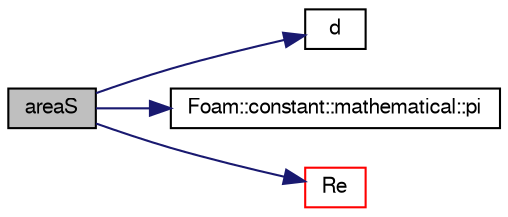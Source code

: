 digraph "areaS"
{
  bgcolor="transparent";
  edge [fontname="FreeSans",fontsize="10",labelfontname="FreeSans",labelfontsize="10"];
  node [fontname="FreeSans",fontsize="10",shape=record];
  rankdir="LR";
  Node197 [label="areaS",height=0.2,width=0.4,color="black", fillcolor="grey75", style="filled", fontcolor="black"];
  Node197 -> Node198 [color="midnightblue",fontsize="10",style="solid",fontname="FreeSans"];
  Node198 [label="d",height=0.2,width=0.4,color="black",URL="$a23878.html#a4021481c538e4f3a8507462ec520c077",tooltip="Return const access to diameter. "];
  Node197 -> Node199 [color="midnightblue",fontsize="10",style="solid",fontname="FreeSans"];
  Node199 [label="Foam::constant::mathematical::pi",height=0.2,width=0.4,color="black",URL="$a21162.html#a731b8788a4c01586c35266c7ca4fed04"];
  Node197 -> Node200 [color="midnightblue",fontsize="10",style="solid",fontname="FreeSans"];
  Node200 [label="Re",height=0.2,width=0.4,color="red",URL="$a23878.html#a925550cfc9f513ba083932191832bea5",tooltip="Reynolds number. "];
}
